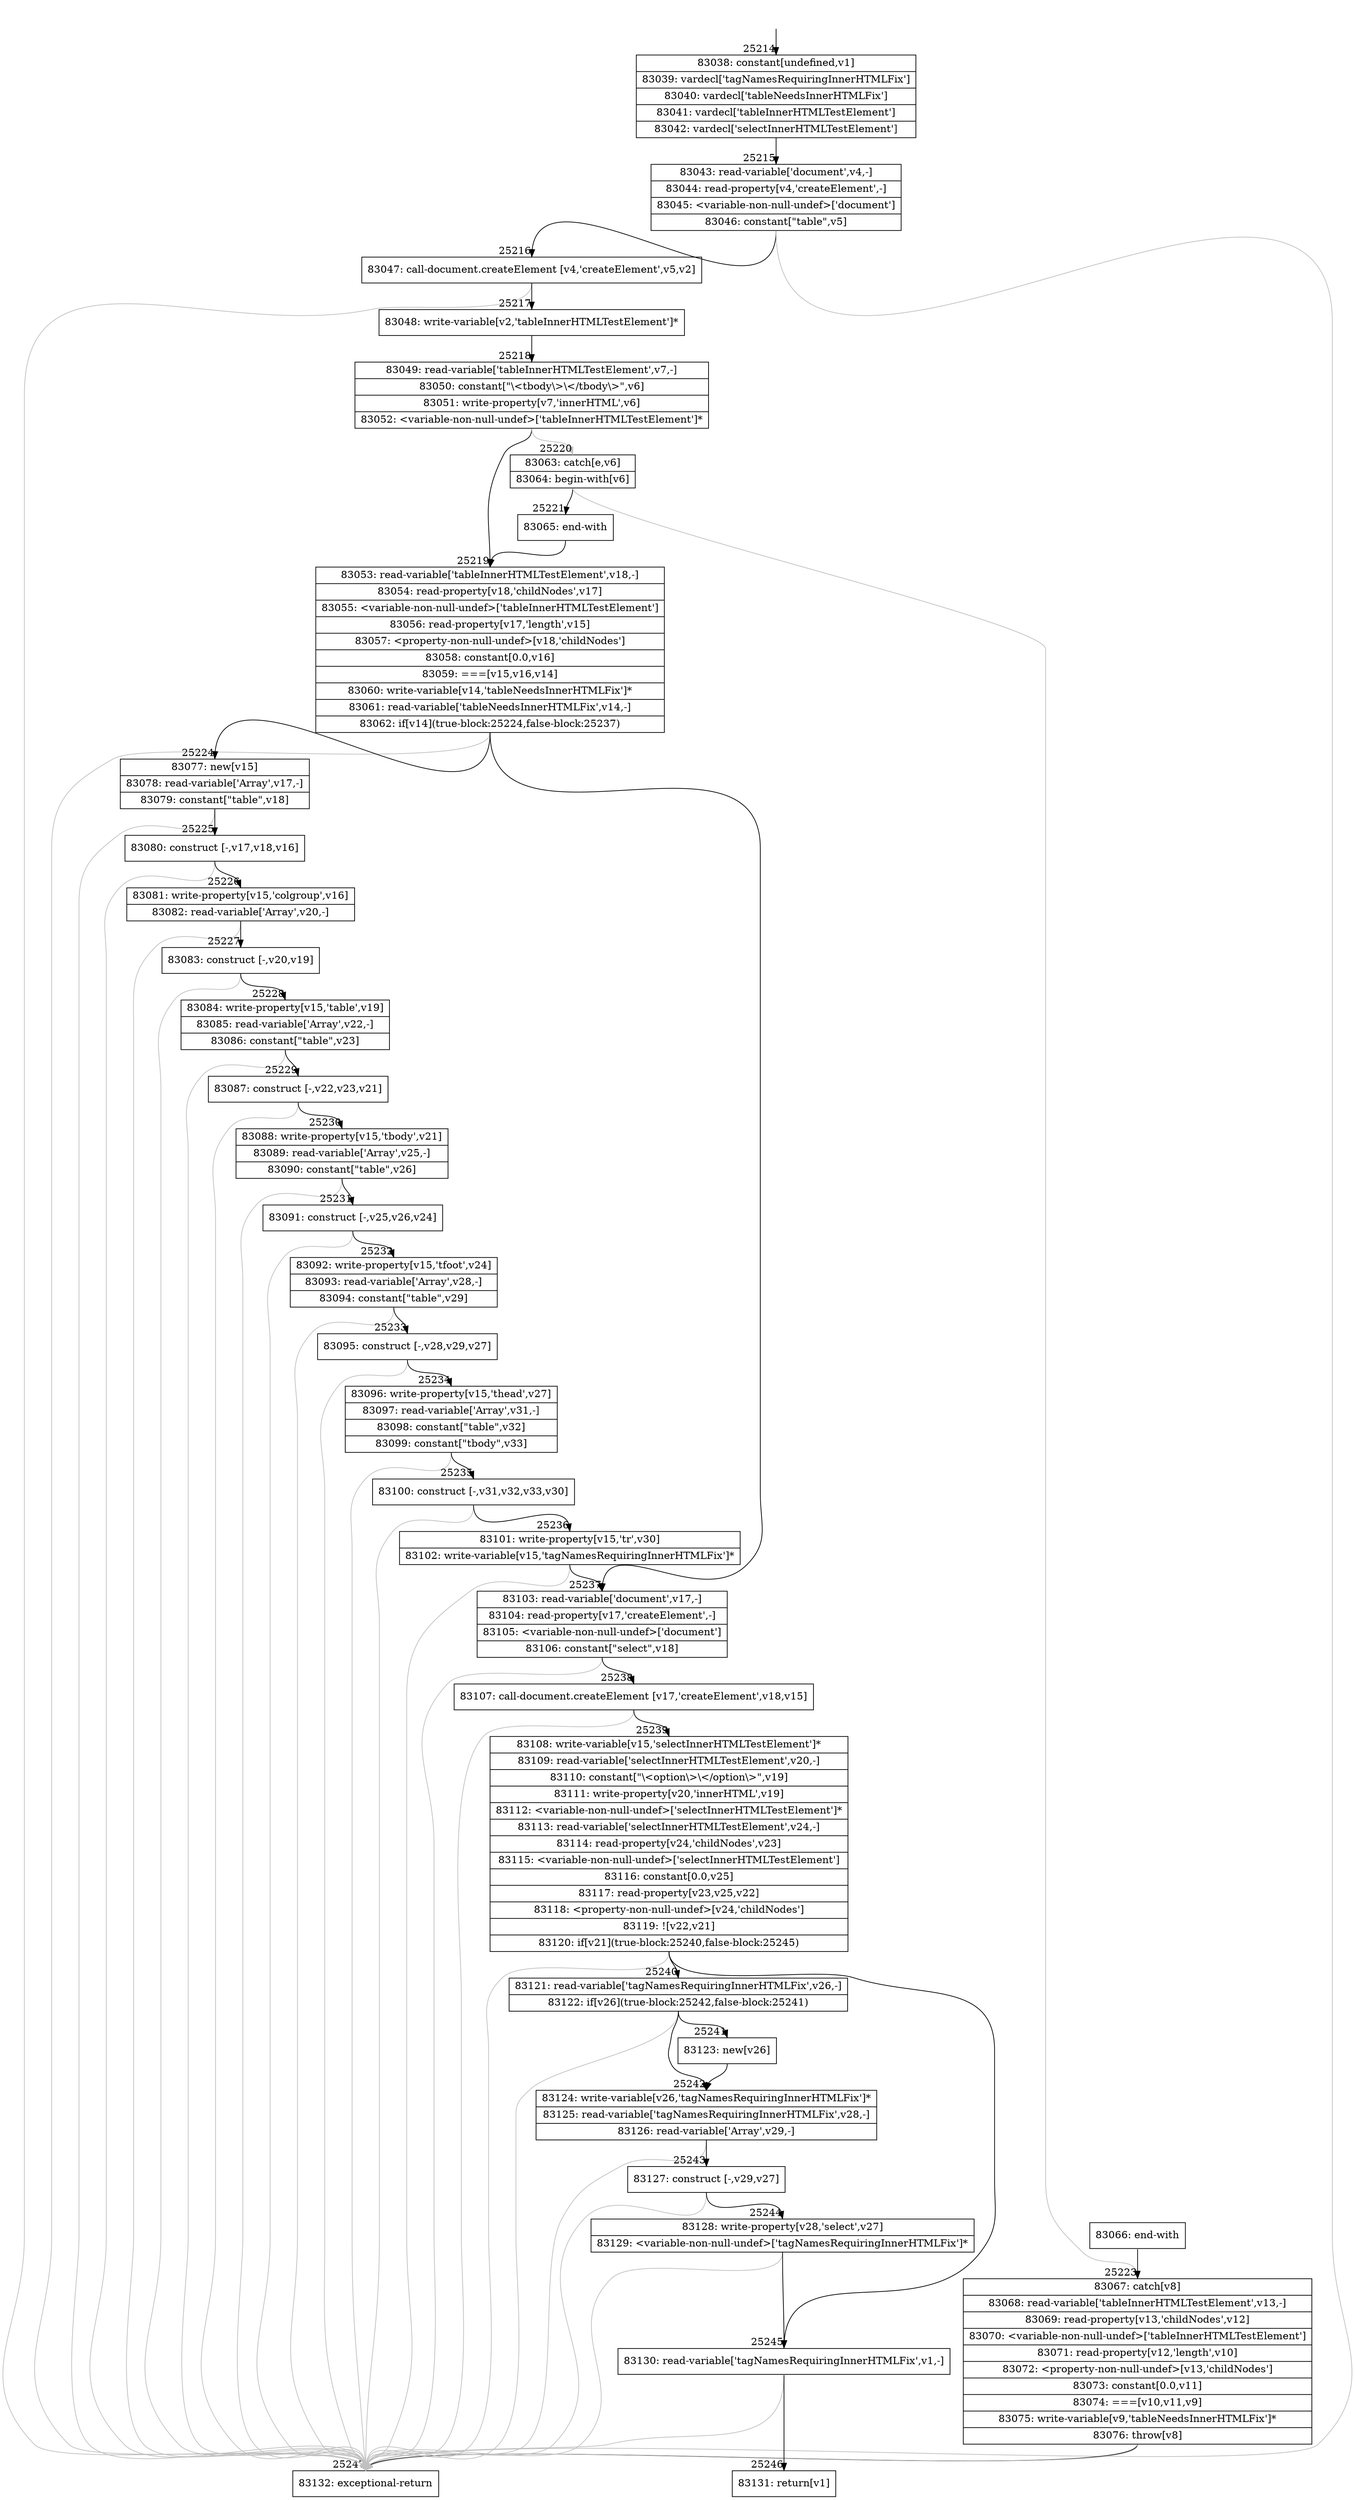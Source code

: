 digraph {
rankdir="TD"
BB_entry2223[shape=none,label=""];
BB_entry2223 -> BB25214 [tailport=s, headport=n, headlabel="    25214"]
BB25214 [shape=record label="{83038: constant[undefined,v1]|83039: vardecl['tagNamesRequiringInnerHTMLFix']|83040: vardecl['tableNeedsInnerHTMLFix']|83041: vardecl['tableInnerHTMLTestElement']|83042: vardecl['selectInnerHTMLTestElement']}" ] 
BB25214 -> BB25215 [tailport=s, headport=n, headlabel="      25215"]
BB25215 [shape=record label="{83043: read-variable['document',v4,-]|83044: read-property[v4,'createElement',-]|83045: \<variable-non-null-undef\>['document']|83046: constant[\"table\",v5]}" ] 
BB25215 -> BB25216 [tailport=s, headport=n, headlabel="      25216"]
BB25215 -> BB25247 [tailport=s, headport=n, color=gray, headlabel="      25247"]
BB25216 [shape=record label="{83047: call-document.createElement [v4,'createElement',v5,v2]}" ] 
BB25216 -> BB25217 [tailport=s, headport=n, headlabel="      25217"]
BB25216 -> BB25247 [tailport=s, headport=n, color=gray]
BB25217 [shape=record label="{83048: write-variable[v2,'tableInnerHTMLTestElement']*}" ] 
BB25217 -> BB25218 [tailport=s, headport=n, headlabel="      25218"]
BB25218 [shape=record label="{83049: read-variable['tableInnerHTMLTestElement',v7,-]|83050: constant[\"\\\<tbody\\\>\\\</tbody\\\>\",v6]|83051: write-property[v7,'innerHTML',v6]|83052: \<variable-non-null-undef\>['tableInnerHTMLTestElement']*}" ] 
BB25218 -> BB25219 [tailport=s, headport=n, headlabel="      25219"]
BB25218 -> BB25220 [tailport=s, headport=n, color=gray, headlabel="      25220"]
BB25219 [shape=record label="{83053: read-variable['tableInnerHTMLTestElement',v18,-]|83054: read-property[v18,'childNodes',v17]|83055: \<variable-non-null-undef\>['tableInnerHTMLTestElement']|83056: read-property[v17,'length',v15]|83057: \<property-non-null-undef\>[v18,'childNodes']|83058: constant[0.0,v16]|83059: ===[v15,v16,v14]|83060: write-variable[v14,'tableNeedsInnerHTMLFix']*|83061: read-variable['tableNeedsInnerHTMLFix',v14,-]|83062: if[v14](true-block:25224,false-block:25237)}" ] 
BB25219 -> BB25224 [tailport=s, headport=n, headlabel="      25224"]
BB25219 -> BB25237 [tailport=s, headport=n, headlabel="      25237"]
BB25219 -> BB25247 [tailport=s, headport=n, color=gray]
BB25220 [shape=record label="{83063: catch[e,v6]|83064: begin-with[v6]}" ] 
BB25220 -> BB25221 [tailport=s, headport=n, headlabel="      25221"]
BB25220 -> BB25223 [tailport=s, headport=n, color=gray, headlabel="      25223"]
BB25221 [shape=record label="{83065: end-with}" ] 
BB25221 -> BB25219 [tailport=s, headport=n]
BB25222 [shape=record label="{83066: end-with}" ] 
BB25222 -> BB25223 [tailport=s, headport=n]
BB25223 [shape=record label="{83067: catch[v8]|83068: read-variable['tableInnerHTMLTestElement',v13,-]|83069: read-property[v13,'childNodes',v12]|83070: \<variable-non-null-undef\>['tableInnerHTMLTestElement']|83071: read-property[v12,'length',v10]|83072: \<property-non-null-undef\>[v13,'childNodes']|83073: constant[0.0,v11]|83074: ===[v10,v11,v9]|83075: write-variable[v9,'tableNeedsInnerHTMLFix']*|83076: throw[v8]}" ] 
BB25223 -> BB25247 [tailport=s, headport=n]
BB25223 -> BB25247 [tailport=s, headport=n, color=gray]
BB25224 [shape=record label="{83077: new[v15]|83078: read-variable['Array',v17,-]|83079: constant[\"table\",v18]}" ] 
BB25224 -> BB25225 [tailport=s, headport=n, headlabel="      25225"]
BB25224 -> BB25247 [tailport=s, headport=n, color=gray]
BB25225 [shape=record label="{83080: construct [-,v17,v18,v16]}" ] 
BB25225 -> BB25226 [tailport=s, headport=n, headlabel="      25226"]
BB25225 -> BB25247 [tailport=s, headport=n, color=gray]
BB25226 [shape=record label="{83081: write-property[v15,'colgroup',v16]|83082: read-variable['Array',v20,-]}" ] 
BB25226 -> BB25227 [tailport=s, headport=n, headlabel="      25227"]
BB25226 -> BB25247 [tailport=s, headport=n, color=gray]
BB25227 [shape=record label="{83083: construct [-,v20,v19]}" ] 
BB25227 -> BB25228 [tailport=s, headport=n, headlabel="      25228"]
BB25227 -> BB25247 [tailport=s, headport=n, color=gray]
BB25228 [shape=record label="{83084: write-property[v15,'table',v19]|83085: read-variable['Array',v22,-]|83086: constant[\"table\",v23]}" ] 
BB25228 -> BB25229 [tailport=s, headport=n, headlabel="      25229"]
BB25228 -> BB25247 [tailport=s, headport=n, color=gray]
BB25229 [shape=record label="{83087: construct [-,v22,v23,v21]}" ] 
BB25229 -> BB25230 [tailport=s, headport=n, headlabel="      25230"]
BB25229 -> BB25247 [tailport=s, headport=n, color=gray]
BB25230 [shape=record label="{83088: write-property[v15,'tbody',v21]|83089: read-variable['Array',v25,-]|83090: constant[\"table\",v26]}" ] 
BB25230 -> BB25231 [tailport=s, headport=n, headlabel="      25231"]
BB25230 -> BB25247 [tailport=s, headport=n, color=gray]
BB25231 [shape=record label="{83091: construct [-,v25,v26,v24]}" ] 
BB25231 -> BB25232 [tailport=s, headport=n, headlabel="      25232"]
BB25231 -> BB25247 [tailport=s, headport=n, color=gray]
BB25232 [shape=record label="{83092: write-property[v15,'tfoot',v24]|83093: read-variable['Array',v28,-]|83094: constant[\"table\",v29]}" ] 
BB25232 -> BB25233 [tailport=s, headport=n, headlabel="      25233"]
BB25232 -> BB25247 [tailport=s, headport=n, color=gray]
BB25233 [shape=record label="{83095: construct [-,v28,v29,v27]}" ] 
BB25233 -> BB25234 [tailport=s, headport=n, headlabel="      25234"]
BB25233 -> BB25247 [tailport=s, headport=n, color=gray]
BB25234 [shape=record label="{83096: write-property[v15,'thead',v27]|83097: read-variable['Array',v31,-]|83098: constant[\"table\",v32]|83099: constant[\"tbody\",v33]}" ] 
BB25234 -> BB25235 [tailport=s, headport=n, headlabel="      25235"]
BB25234 -> BB25247 [tailport=s, headport=n, color=gray]
BB25235 [shape=record label="{83100: construct [-,v31,v32,v33,v30]}" ] 
BB25235 -> BB25236 [tailport=s, headport=n, headlabel="      25236"]
BB25235 -> BB25247 [tailport=s, headport=n, color=gray]
BB25236 [shape=record label="{83101: write-property[v15,'tr',v30]|83102: write-variable[v15,'tagNamesRequiringInnerHTMLFix']*}" ] 
BB25236 -> BB25237 [tailport=s, headport=n]
BB25236 -> BB25247 [tailport=s, headport=n, color=gray]
BB25237 [shape=record label="{83103: read-variable['document',v17,-]|83104: read-property[v17,'createElement',-]|83105: \<variable-non-null-undef\>['document']|83106: constant[\"select\",v18]}" ] 
BB25237 -> BB25238 [tailport=s, headport=n, headlabel="      25238"]
BB25237 -> BB25247 [tailport=s, headport=n, color=gray]
BB25238 [shape=record label="{83107: call-document.createElement [v17,'createElement',v18,v15]}" ] 
BB25238 -> BB25239 [tailport=s, headport=n, headlabel="      25239"]
BB25238 -> BB25247 [tailport=s, headport=n, color=gray]
BB25239 [shape=record label="{83108: write-variable[v15,'selectInnerHTMLTestElement']*|83109: read-variable['selectInnerHTMLTestElement',v20,-]|83110: constant[\"\\\<option\\\>\\\</option\\\>\",v19]|83111: write-property[v20,'innerHTML',v19]|83112: \<variable-non-null-undef\>['selectInnerHTMLTestElement']*|83113: read-variable['selectInnerHTMLTestElement',v24,-]|83114: read-property[v24,'childNodes',v23]|83115: \<variable-non-null-undef\>['selectInnerHTMLTestElement']|83116: constant[0.0,v25]|83117: read-property[v23,v25,v22]|83118: \<property-non-null-undef\>[v24,'childNodes']|83119: ![v22,v21]|83120: if[v21](true-block:25240,false-block:25245)}" ] 
BB25239 -> BB25240 [tailport=s, headport=n, headlabel="      25240"]
BB25239 -> BB25245 [tailport=s, headport=n, headlabel="      25245"]
BB25239 -> BB25247 [tailport=s, headport=n, color=gray]
BB25240 [shape=record label="{83121: read-variable['tagNamesRequiringInnerHTMLFix',v26,-]|83122: if[v26](true-block:25242,false-block:25241)}" ] 
BB25240 -> BB25242 [tailport=s, headport=n, headlabel="      25242"]
BB25240 -> BB25241 [tailport=s, headport=n, headlabel="      25241"]
BB25240 -> BB25247 [tailport=s, headport=n, color=gray]
BB25241 [shape=record label="{83123: new[v26]}" ] 
BB25241 -> BB25242 [tailport=s, headport=n]
BB25242 [shape=record label="{83124: write-variable[v26,'tagNamesRequiringInnerHTMLFix']*|83125: read-variable['tagNamesRequiringInnerHTMLFix',v28,-]|83126: read-variable['Array',v29,-]}" ] 
BB25242 -> BB25243 [tailport=s, headport=n, headlabel="      25243"]
BB25242 -> BB25247 [tailport=s, headport=n, color=gray]
BB25243 [shape=record label="{83127: construct [-,v29,v27]}" ] 
BB25243 -> BB25244 [tailport=s, headport=n, headlabel="      25244"]
BB25243 -> BB25247 [tailport=s, headport=n, color=gray]
BB25244 [shape=record label="{83128: write-property[v28,'select',v27]|83129: \<variable-non-null-undef\>['tagNamesRequiringInnerHTMLFix']*}" ] 
BB25244 -> BB25245 [tailport=s, headport=n]
BB25244 -> BB25247 [tailport=s, headport=n, color=gray]
BB25245 [shape=record label="{83130: read-variable['tagNamesRequiringInnerHTMLFix',v1,-]}" ] 
BB25245 -> BB25246 [tailport=s, headport=n, headlabel="      25246"]
BB25245 -> BB25247 [tailport=s, headport=n, color=gray]
BB25246 [shape=record label="{83131: return[v1]}" ] 
BB25247 [shape=record label="{83132: exceptional-return}" ] 
//#$~ 46839
}
